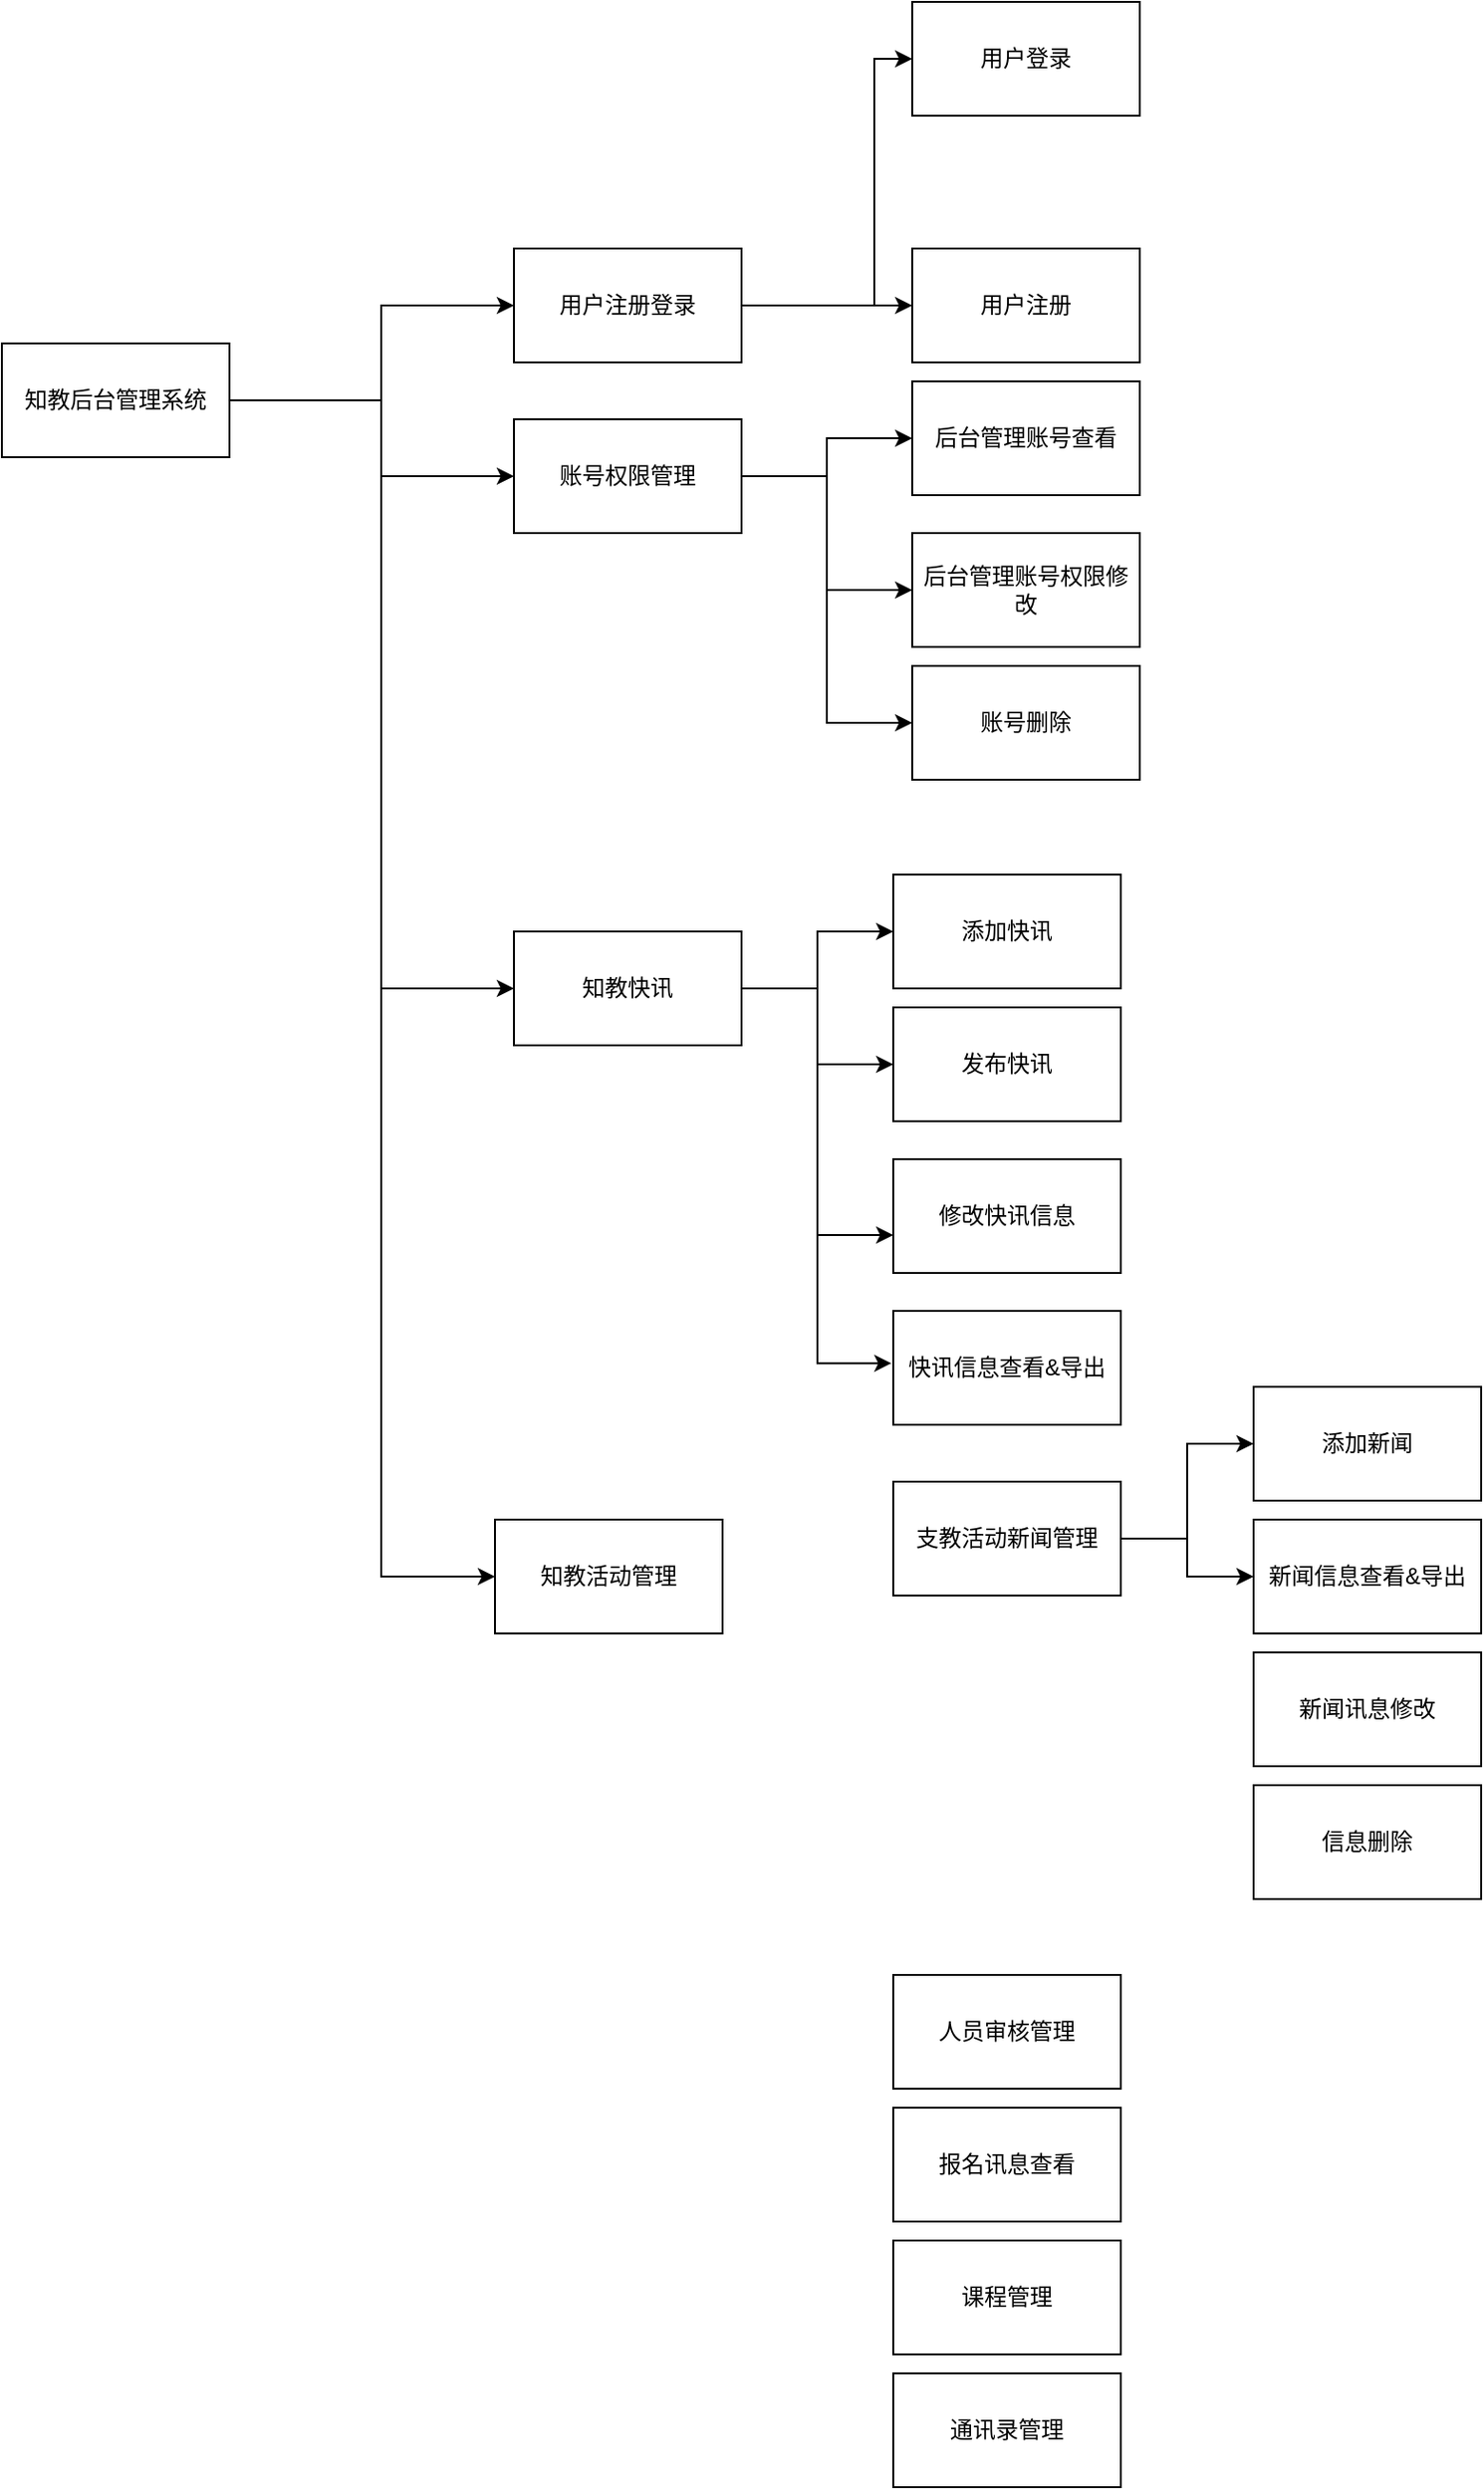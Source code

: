 <mxfile version="20.0.3" type="github">
  <diagram id="j1P6GTm4k-swYUYjeGMA" name="第 1 页">
    <mxGraphModel dx="813" dy="449" grid="1" gridSize="10" guides="1" tooltips="1" connect="1" arrows="1" fold="1" page="1" pageScale="1" pageWidth="827" pageHeight="1169" math="0" shadow="0">
      <root>
        <mxCell id="0" />
        <mxCell id="1" parent="0" />
        <mxCell id="4ywA6eQ1ByJGkuEdg-qf-3" value="" style="edgeStyle=orthogonalEdgeStyle;rounded=0;orthogonalLoop=1;jettySize=auto;html=1;" edge="1" parent="1" source="4ywA6eQ1ByJGkuEdg-qf-1" target="4ywA6eQ1ByJGkuEdg-qf-2">
          <mxGeometry relative="1" as="geometry">
            <Array as="points">
              <mxPoint x="210" y="350" />
              <mxPoint x="210" y="300" />
            </Array>
          </mxGeometry>
        </mxCell>
        <mxCell id="4ywA6eQ1ByJGkuEdg-qf-6" value="" style="edgeStyle=orthogonalEdgeStyle;rounded=0;orthogonalLoop=1;jettySize=auto;html=1;" edge="1" parent="1" source="4ywA6eQ1ByJGkuEdg-qf-1" target="4ywA6eQ1ByJGkuEdg-qf-5">
          <mxGeometry relative="1" as="geometry">
            <Array as="points">
              <mxPoint x="210" y="350" />
              <mxPoint x="210" y="390" />
            </Array>
          </mxGeometry>
        </mxCell>
        <mxCell id="4ywA6eQ1ByJGkuEdg-qf-12" value="" style="edgeStyle=orthogonalEdgeStyle;rounded=0;orthogonalLoop=1;jettySize=auto;html=1;" edge="1" parent="1" source="4ywA6eQ1ByJGkuEdg-qf-1" target="4ywA6eQ1ByJGkuEdg-qf-11">
          <mxGeometry relative="1" as="geometry">
            <Array as="points">
              <mxPoint x="210" y="350" />
              <mxPoint x="210" y="660" />
            </Array>
          </mxGeometry>
        </mxCell>
        <mxCell id="4ywA6eQ1ByJGkuEdg-qf-14" value="" style="edgeStyle=orthogonalEdgeStyle;rounded=0;orthogonalLoop=1;jettySize=auto;html=1;" edge="1" parent="1" source="4ywA6eQ1ByJGkuEdg-qf-1" target="4ywA6eQ1ByJGkuEdg-qf-13">
          <mxGeometry relative="1" as="geometry">
            <Array as="points">
              <mxPoint x="210" y="350" />
              <mxPoint x="210" y="970" />
            </Array>
          </mxGeometry>
        </mxCell>
        <mxCell id="4ywA6eQ1ByJGkuEdg-qf-1" value="知教后台管理系统" style="rounded=0;whiteSpace=wrap;html=1;" vertex="1" parent="1">
          <mxGeometry x="10" y="320" width="120" height="60" as="geometry" />
        </mxCell>
        <mxCell id="4ywA6eQ1ByJGkuEdg-qf-16" value="" style="edgeStyle=orthogonalEdgeStyle;rounded=0;orthogonalLoop=1;jettySize=auto;html=1;" edge="1" parent="1" source="4ywA6eQ1ByJGkuEdg-qf-2" target="4ywA6eQ1ByJGkuEdg-qf-15">
          <mxGeometry relative="1" as="geometry">
            <Array as="points">
              <mxPoint x="470" y="300" />
              <mxPoint x="470" y="170" />
            </Array>
          </mxGeometry>
        </mxCell>
        <mxCell id="4ywA6eQ1ByJGkuEdg-qf-18" value="" style="edgeStyle=orthogonalEdgeStyle;rounded=0;orthogonalLoop=1;jettySize=auto;html=1;" edge="1" parent="1" source="4ywA6eQ1ByJGkuEdg-qf-2" target="4ywA6eQ1ByJGkuEdg-qf-17">
          <mxGeometry relative="1" as="geometry" />
        </mxCell>
        <mxCell id="4ywA6eQ1ByJGkuEdg-qf-2" value="用户注册登录" style="whiteSpace=wrap;html=1;rounded=0;" vertex="1" parent="1">
          <mxGeometry x="280" y="270" width="120" height="60" as="geometry" />
        </mxCell>
        <mxCell id="4ywA6eQ1ByJGkuEdg-qf-20" value="" style="edgeStyle=orthogonalEdgeStyle;rounded=0;orthogonalLoop=1;jettySize=auto;html=1;" edge="1" parent="1" source="4ywA6eQ1ByJGkuEdg-qf-5" target="4ywA6eQ1ByJGkuEdg-qf-19">
          <mxGeometry relative="1" as="geometry" />
        </mxCell>
        <mxCell id="4ywA6eQ1ByJGkuEdg-qf-26" value="" style="edgeStyle=orthogonalEdgeStyle;rounded=0;orthogonalLoop=1;jettySize=auto;html=1;" edge="1" parent="1" source="4ywA6eQ1ByJGkuEdg-qf-5" target="4ywA6eQ1ByJGkuEdg-qf-25">
          <mxGeometry relative="1" as="geometry" />
        </mxCell>
        <mxCell id="4ywA6eQ1ByJGkuEdg-qf-31" style="edgeStyle=orthogonalEdgeStyle;rounded=0;orthogonalLoop=1;jettySize=auto;html=1;entryX=0;entryY=0.5;entryDx=0;entryDy=0;" edge="1" parent="1" source="4ywA6eQ1ByJGkuEdg-qf-5" target="4ywA6eQ1ByJGkuEdg-qf-27">
          <mxGeometry relative="1" as="geometry" />
        </mxCell>
        <mxCell id="4ywA6eQ1ByJGkuEdg-qf-5" value="账号权限管理" style="whiteSpace=wrap;html=1;rounded=0;" vertex="1" parent="1">
          <mxGeometry x="280" y="360" width="120" height="60" as="geometry" />
        </mxCell>
        <mxCell id="4ywA6eQ1ByJGkuEdg-qf-33" value="" style="edgeStyle=orthogonalEdgeStyle;rounded=0;orthogonalLoop=1;jettySize=auto;html=1;" edge="1" parent="1" source="4ywA6eQ1ByJGkuEdg-qf-11" target="4ywA6eQ1ByJGkuEdg-qf-32">
          <mxGeometry relative="1" as="geometry" />
        </mxCell>
        <mxCell id="4ywA6eQ1ByJGkuEdg-qf-35" value="" style="edgeStyle=orthogonalEdgeStyle;rounded=0;orthogonalLoop=1;jettySize=auto;html=1;" edge="1" parent="1" source="4ywA6eQ1ByJGkuEdg-qf-11" target="4ywA6eQ1ByJGkuEdg-qf-34">
          <mxGeometry relative="1" as="geometry" />
        </mxCell>
        <mxCell id="4ywA6eQ1ByJGkuEdg-qf-37" value="" style="edgeStyle=orthogonalEdgeStyle;rounded=0;orthogonalLoop=1;jettySize=auto;html=1;" edge="1" parent="1" source="4ywA6eQ1ByJGkuEdg-qf-11" target="4ywA6eQ1ByJGkuEdg-qf-36">
          <mxGeometry relative="1" as="geometry">
            <Array as="points">
              <mxPoint x="440" y="660" />
              <mxPoint x="440" y="790" />
            </Array>
          </mxGeometry>
        </mxCell>
        <mxCell id="4ywA6eQ1ByJGkuEdg-qf-43" style="edgeStyle=orthogonalEdgeStyle;rounded=0;orthogonalLoop=1;jettySize=auto;html=1;entryX=-0.008;entryY=0.46;entryDx=0;entryDy=0;entryPerimeter=0;" edge="1" parent="1" source="4ywA6eQ1ByJGkuEdg-qf-11" target="4ywA6eQ1ByJGkuEdg-qf-42">
          <mxGeometry relative="1" as="geometry" />
        </mxCell>
        <mxCell id="4ywA6eQ1ByJGkuEdg-qf-11" value="知教快讯" style="rounded=0;whiteSpace=wrap;html=1;" vertex="1" parent="1">
          <mxGeometry x="280" y="630" width="120" height="60" as="geometry" />
        </mxCell>
        <mxCell id="4ywA6eQ1ByJGkuEdg-qf-13" value="知教活动管理" style="rounded=0;whiteSpace=wrap;html=1;" vertex="1" parent="1">
          <mxGeometry x="270" y="940" width="120" height="60" as="geometry" />
        </mxCell>
        <mxCell id="4ywA6eQ1ByJGkuEdg-qf-15" value="用户登录" style="whiteSpace=wrap;html=1;rounded=0;" vertex="1" parent="1">
          <mxGeometry x="490" y="140" width="120" height="60" as="geometry" />
        </mxCell>
        <mxCell id="4ywA6eQ1ByJGkuEdg-qf-17" value="用户注册" style="whiteSpace=wrap;html=1;rounded=0;" vertex="1" parent="1">
          <mxGeometry x="490" y="270" width="120" height="60" as="geometry" />
        </mxCell>
        <mxCell id="4ywA6eQ1ByJGkuEdg-qf-19" value="后台管理账号查看" style="whiteSpace=wrap;html=1;rounded=0;" vertex="1" parent="1">
          <mxGeometry x="490" y="340" width="120" height="60" as="geometry" />
        </mxCell>
        <mxCell id="4ywA6eQ1ByJGkuEdg-qf-25" value="后台管理账号权限修改" style="whiteSpace=wrap;html=1;rounded=0;" vertex="1" parent="1">
          <mxGeometry x="490" y="420" width="120" height="60" as="geometry" />
        </mxCell>
        <mxCell id="4ywA6eQ1ByJGkuEdg-qf-27" value="账号删除" style="whiteSpace=wrap;html=1;rounded=0;" vertex="1" parent="1">
          <mxGeometry x="490" y="490" width="120" height="60" as="geometry" />
        </mxCell>
        <mxCell id="4ywA6eQ1ByJGkuEdg-qf-32" value="添加快讯" style="whiteSpace=wrap;html=1;rounded=0;" vertex="1" parent="1">
          <mxGeometry x="480" y="600" width="120" height="60" as="geometry" />
        </mxCell>
        <mxCell id="4ywA6eQ1ByJGkuEdg-qf-34" value="发布快讯" style="whiteSpace=wrap;html=1;rounded=0;" vertex="1" parent="1">
          <mxGeometry x="480" y="670" width="120" height="60" as="geometry" />
        </mxCell>
        <mxCell id="4ywA6eQ1ByJGkuEdg-qf-36" value="修改快讯信息" style="whiteSpace=wrap;html=1;rounded=0;" vertex="1" parent="1">
          <mxGeometry x="480" y="750" width="120" height="60" as="geometry" />
        </mxCell>
        <mxCell id="4ywA6eQ1ByJGkuEdg-qf-42" value="快讯信息查看&amp;amp;导出" style="rounded=0;whiteSpace=wrap;html=1;" vertex="1" parent="1">
          <mxGeometry x="480" y="830" width="120" height="60" as="geometry" />
        </mxCell>
        <mxCell id="4ywA6eQ1ByJGkuEdg-qf-51" value="" style="edgeStyle=orthogonalEdgeStyle;rounded=0;orthogonalLoop=1;jettySize=auto;html=1;" edge="1" parent="1" source="4ywA6eQ1ByJGkuEdg-qf-44" target="4ywA6eQ1ByJGkuEdg-qf-50">
          <mxGeometry relative="1" as="geometry" />
        </mxCell>
        <mxCell id="4ywA6eQ1ByJGkuEdg-qf-53" value="" style="edgeStyle=orthogonalEdgeStyle;rounded=0;orthogonalLoop=1;jettySize=auto;html=1;" edge="1" parent="1" source="4ywA6eQ1ByJGkuEdg-qf-44" target="4ywA6eQ1ByJGkuEdg-qf-52">
          <mxGeometry relative="1" as="geometry" />
        </mxCell>
        <mxCell id="4ywA6eQ1ByJGkuEdg-qf-44" value="支教活动新闻管理" style="rounded=0;whiteSpace=wrap;html=1;" vertex="1" parent="1">
          <mxGeometry x="480" y="920" width="120" height="60" as="geometry" />
        </mxCell>
        <mxCell id="4ywA6eQ1ByJGkuEdg-qf-45" value="人员审核管理" style="rounded=0;whiteSpace=wrap;html=1;" vertex="1" parent="1">
          <mxGeometry x="480" y="1180" width="120" height="60" as="geometry" />
        </mxCell>
        <mxCell id="4ywA6eQ1ByJGkuEdg-qf-46" value="报名讯息查看" style="rounded=0;whiteSpace=wrap;html=1;" vertex="1" parent="1">
          <mxGeometry x="480" y="1250" width="120" height="60" as="geometry" />
        </mxCell>
        <mxCell id="4ywA6eQ1ByJGkuEdg-qf-47" value="课程管理" style="rounded=0;whiteSpace=wrap;html=1;" vertex="1" parent="1">
          <mxGeometry x="480" y="1320" width="120" height="60" as="geometry" />
        </mxCell>
        <mxCell id="4ywA6eQ1ByJGkuEdg-qf-48" value="通讯录管理" style="rounded=0;whiteSpace=wrap;html=1;" vertex="1" parent="1">
          <mxGeometry x="480" y="1390" width="120" height="60" as="geometry" />
        </mxCell>
        <mxCell id="4ywA6eQ1ByJGkuEdg-qf-50" value="添加新闻" style="rounded=0;whiteSpace=wrap;html=1;" vertex="1" parent="1">
          <mxGeometry x="670" y="870" width="120" height="60" as="geometry" />
        </mxCell>
        <mxCell id="4ywA6eQ1ByJGkuEdg-qf-52" value="新闻信息查看&amp;amp;导出" style="rounded=0;whiteSpace=wrap;html=1;" vertex="1" parent="1">
          <mxGeometry x="670" y="940" width="120" height="60" as="geometry" />
        </mxCell>
        <mxCell id="4ywA6eQ1ByJGkuEdg-qf-55" value="新闻讯息修改" style="rounded=0;whiteSpace=wrap;html=1;" vertex="1" parent="1">
          <mxGeometry x="670" y="1010" width="120" height="60" as="geometry" />
        </mxCell>
        <mxCell id="4ywA6eQ1ByJGkuEdg-qf-57" value="信息删除" style="rounded=0;whiteSpace=wrap;html=1;" vertex="1" parent="1">
          <mxGeometry x="670" y="1080" width="120" height="60" as="geometry" />
        </mxCell>
      </root>
    </mxGraphModel>
  </diagram>
</mxfile>
